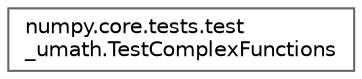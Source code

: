digraph "Graphical Class Hierarchy"
{
 // LATEX_PDF_SIZE
  bgcolor="transparent";
  edge [fontname=Helvetica,fontsize=10,labelfontname=Helvetica,labelfontsize=10];
  node [fontname=Helvetica,fontsize=10,shape=box,height=0.2,width=0.4];
  rankdir="LR";
  Node0 [id="Node000000",label="numpy.core.tests.test\l_umath.TestComplexFunctions",height=0.2,width=0.4,color="grey40", fillcolor="white", style="filled",URL="$d5/d52/classnumpy_1_1core_1_1tests_1_1test__umath_1_1TestComplexFunctions.html",tooltip=" "];
}
